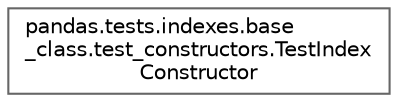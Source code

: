 digraph "Graphical Class Hierarchy"
{
 // LATEX_PDF_SIZE
  bgcolor="transparent";
  edge [fontname=Helvetica,fontsize=10,labelfontname=Helvetica,labelfontsize=10];
  node [fontname=Helvetica,fontsize=10,shape=box,height=0.2,width=0.4];
  rankdir="LR";
  Node0 [id="Node000000",label="pandas.tests.indexes.base\l_class.test_constructors.TestIndex\lConstructor",height=0.2,width=0.4,color="grey40", fillcolor="white", style="filled",URL="$d4/db0/classpandas_1_1tests_1_1indexes_1_1base__class_1_1test__constructors_1_1TestIndexConstructor.html",tooltip=" "];
}
